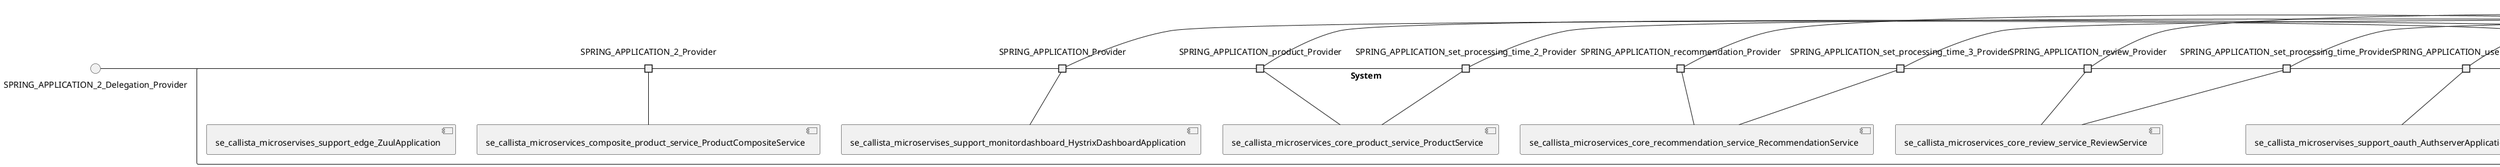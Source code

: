 @startuml
skinparam fixCircleLabelOverlapping true
skinparam componentStyle uml2
() SPRING_APPLICATION_2_Delegation_Provider
() SPRING_APPLICATION_Delegation_Provider
() SPRING_APPLICATION_product_Delegation_Provider
() SPRING_APPLICATION_recommendation_Delegation_Provider
() SPRING_APPLICATION_review_Delegation_Provider
() SPRING_APPLICATION_set_processing_time_2_Delegation_Provider
() SPRING_APPLICATION_set_processing_time_3_Delegation_Provider
() SPRING_APPLICATION_set_processing_time_Delegation_Provider
() SPRING_APPLICATION_user_Delegation_Provider
rectangle System {
[se_callista_microservices_composite_product_service_ProductCompositeService] [[callistaenterprise-blog-microservices.repository#_HOrL3NdxEe6a5ZSigYDAHQ]]
[se_callista_microservices_core_product_service_ProductService] [[callistaenterprise-blog-microservices.repository#_HOrL3NdxEe6a5ZSigYDAHQ]]
[se_callista_microservices_core_recommendation_service_RecommendationService] [[callistaenterprise-blog-microservices.repository#_HOrL3NdxEe6a5ZSigYDAHQ]]
[se_callista_microservices_core_review_service_ReviewService] [[callistaenterprise-blog-microservices.repository#_HOrL3NdxEe6a5ZSigYDAHQ]]
[se_callista_microservises_support_edge_ZuulApplication] [[callistaenterprise-blog-microservices.repository#_HOrL3NdxEe6a5ZSigYDAHQ]]
[se_callista_microservises_support_monitordashboard_HystrixDashboardApplication] [[callistaenterprise-blog-microservices.repository#_HOrL3NdxEe6a5ZSigYDAHQ]]
[se_callista_microservises_support_oauth_AuthserverApplication] [[callistaenterprise-blog-microservices.repository#_HOrL3NdxEe6a5ZSigYDAHQ]]
port SPRING_APPLICATION_2_Provider
SPRING_APPLICATION_2_Delegation_Provider - SPRING_APPLICATION_2_Provider
SPRING_APPLICATION_2_Provider - [se_callista_microservices_composite_product_service_ProductCompositeService]
port SPRING_APPLICATION_Provider
SPRING_APPLICATION_Delegation_Provider - SPRING_APPLICATION_Provider
SPRING_APPLICATION_Provider - [se_callista_microservises_support_monitordashboard_HystrixDashboardApplication]
port SPRING_APPLICATION_product_Provider
SPRING_APPLICATION_product_Delegation_Provider - SPRING_APPLICATION_product_Provider
SPRING_APPLICATION_product_Provider - [se_callista_microservices_core_product_service_ProductService]
port SPRING_APPLICATION_recommendation_Provider
SPRING_APPLICATION_recommendation_Delegation_Provider - SPRING_APPLICATION_recommendation_Provider
SPRING_APPLICATION_recommendation_Provider - [se_callista_microservices_core_recommendation_service_RecommendationService]
port SPRING_APPLICATION_review_Provider
SPRING_APPLICATION_review_Delegation_Provider - SPRING_APPLICATION_review_Provider
SPRING_APPLICATION_review_Provider - [se_callista_microservices_core_review_service_ReviewService]
port SPRING_APPLICATION_set_processing_time_2_Provider
SPRING_APPLICATION_set_processing_time_2_Delegation_Provider - SPRING_APPLICATION_set_processing_time_2_Provider
SPRING_APPLICATION_set_processing_time_2_Provider - [se_callista_microservices_core_product_service_ProductService]
port SPRING_APPLICATION_set_processing_time_3_Provider
SPRING_APPLICATION_set_processing_time_3_Delegation_Provider - SPRING_APPLICATION_set_processing_time_3_Provider
SPRING_APPLICATION_set_processing_time_3_Provider - [se_callista_microservices_core_recommendation_service_RecommendationService]
port SPRING_APPLICATION_set_processing_time_Provider
SPRING_APPLICATION_set_processing_time_Delegation_Provider - SPRING_APPLICATION_set_processing_time_Provider
SPRING_APPLICATION_set_processing_time_Provider - [se_callista_microservices_core_review_service_ReviewService]
port SPRING_APPLICATION_user_Provider
SPRING_APPLICATION_user_Delegation_Provider - SPRING_APPLICATION_user_Provider
SPRING_APPLICATION_user_Provider - [se_callista_microservises_support_oauth_AuthserverApplication]
}

@enduml
